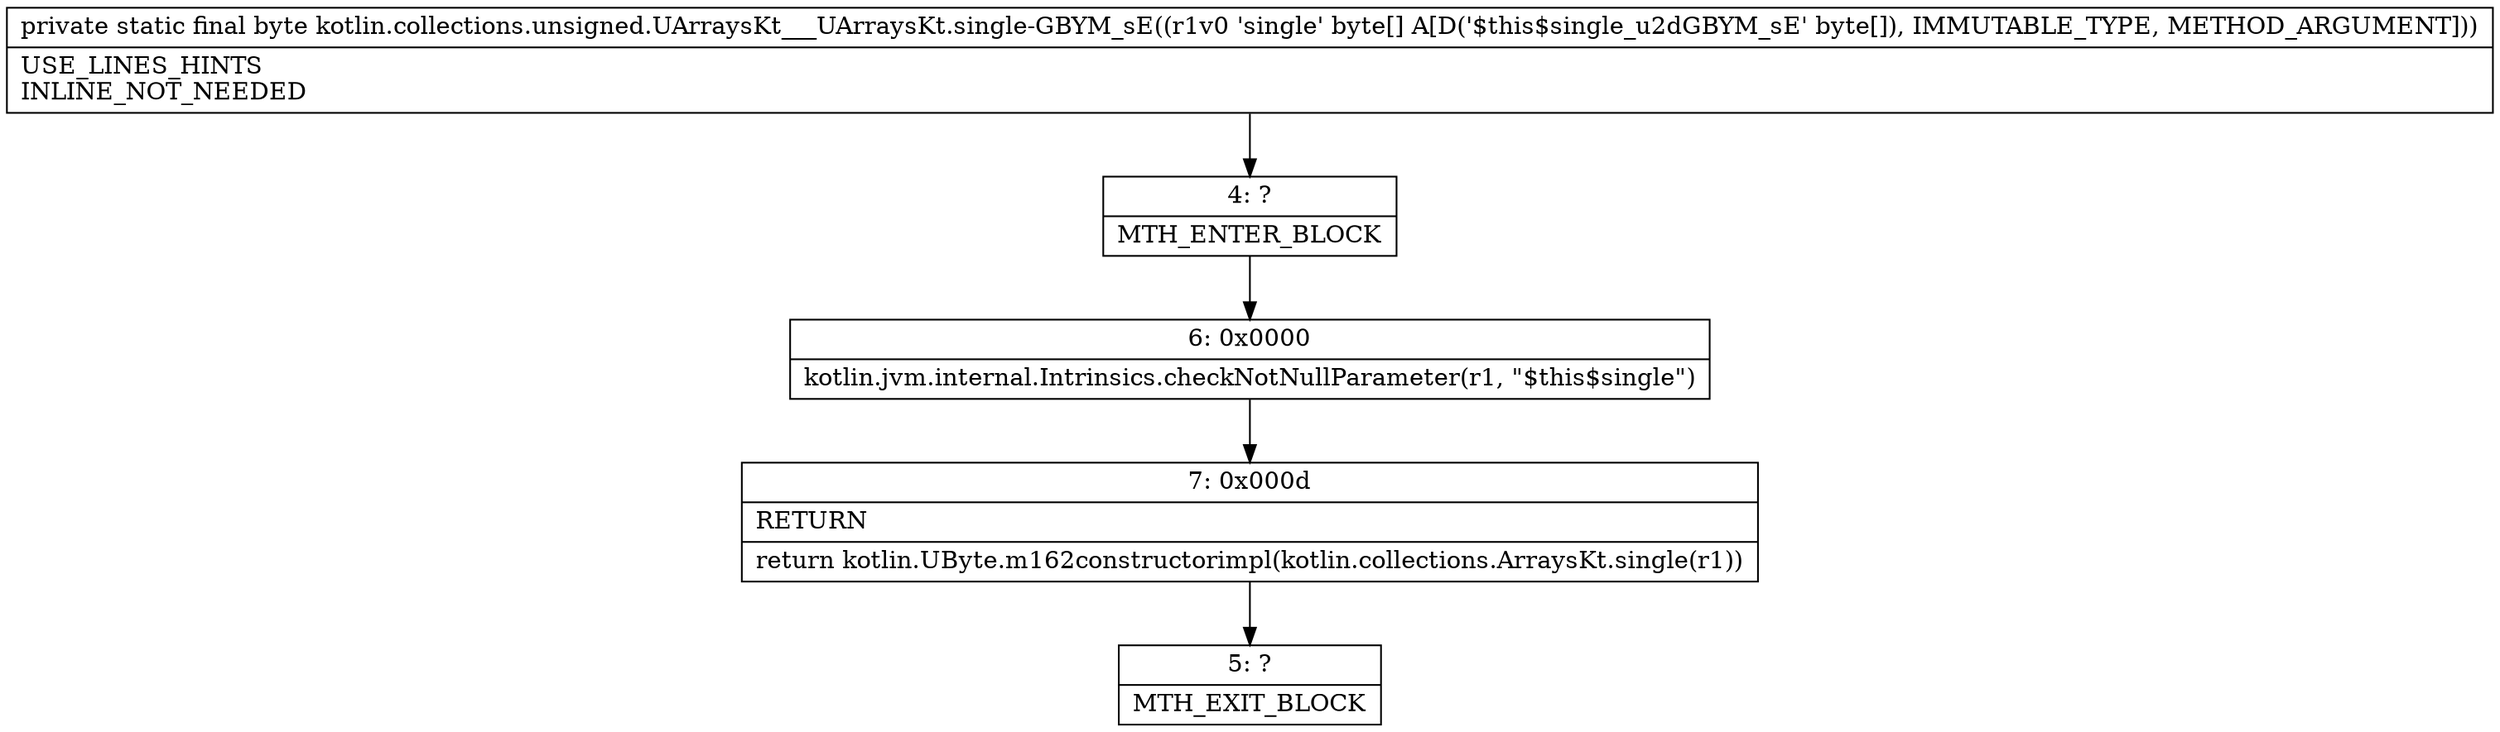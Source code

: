 digraph "CFG forkotlin.collections.unsigned.UArraysKt___UArraysKt.single\-GBYM_sE([B)B" {
Node_4 [shape=record,label="{4\:\ ?|MTH_ENTER_BLOCK\l}"];
Node_6 [shape=record,label="{6\:\ 0x0000|kotlin.jvm.internal.Intrinsics.checkNotNullParameter(r1, \"$this$single\")\l}"];
Node_7 [shape=record,label="{7\:\ 0x000d|RETURN\l|return kotlin.UByte.m162constructorimpl(kotlin.collections.ArraysKt.single(r1))\l}"];
Node_5 [shape=record,label="{5\:\ ?|MTH_EXIT_BLOCK\l}"];
MethodNode[shape=record,label="{private static final byte kotlin.collections.unsigned.UArraysKt___UArraysKt.single\-GBYM_sE((r1v0 'single' byte[] A[D('$this$single_u2dGBYM_sE' byte[]), IMMUTABLE_TYPE, METHOD_ARGUMENT]))  | USE_LINES_HINTS\lINLINE_NOT_NEEDED\l}"];
MethodNode -> Node_4;Node_4 -> Node_6;
Node_6 -> Node_7;
Node_7 -> Node_5;
}

